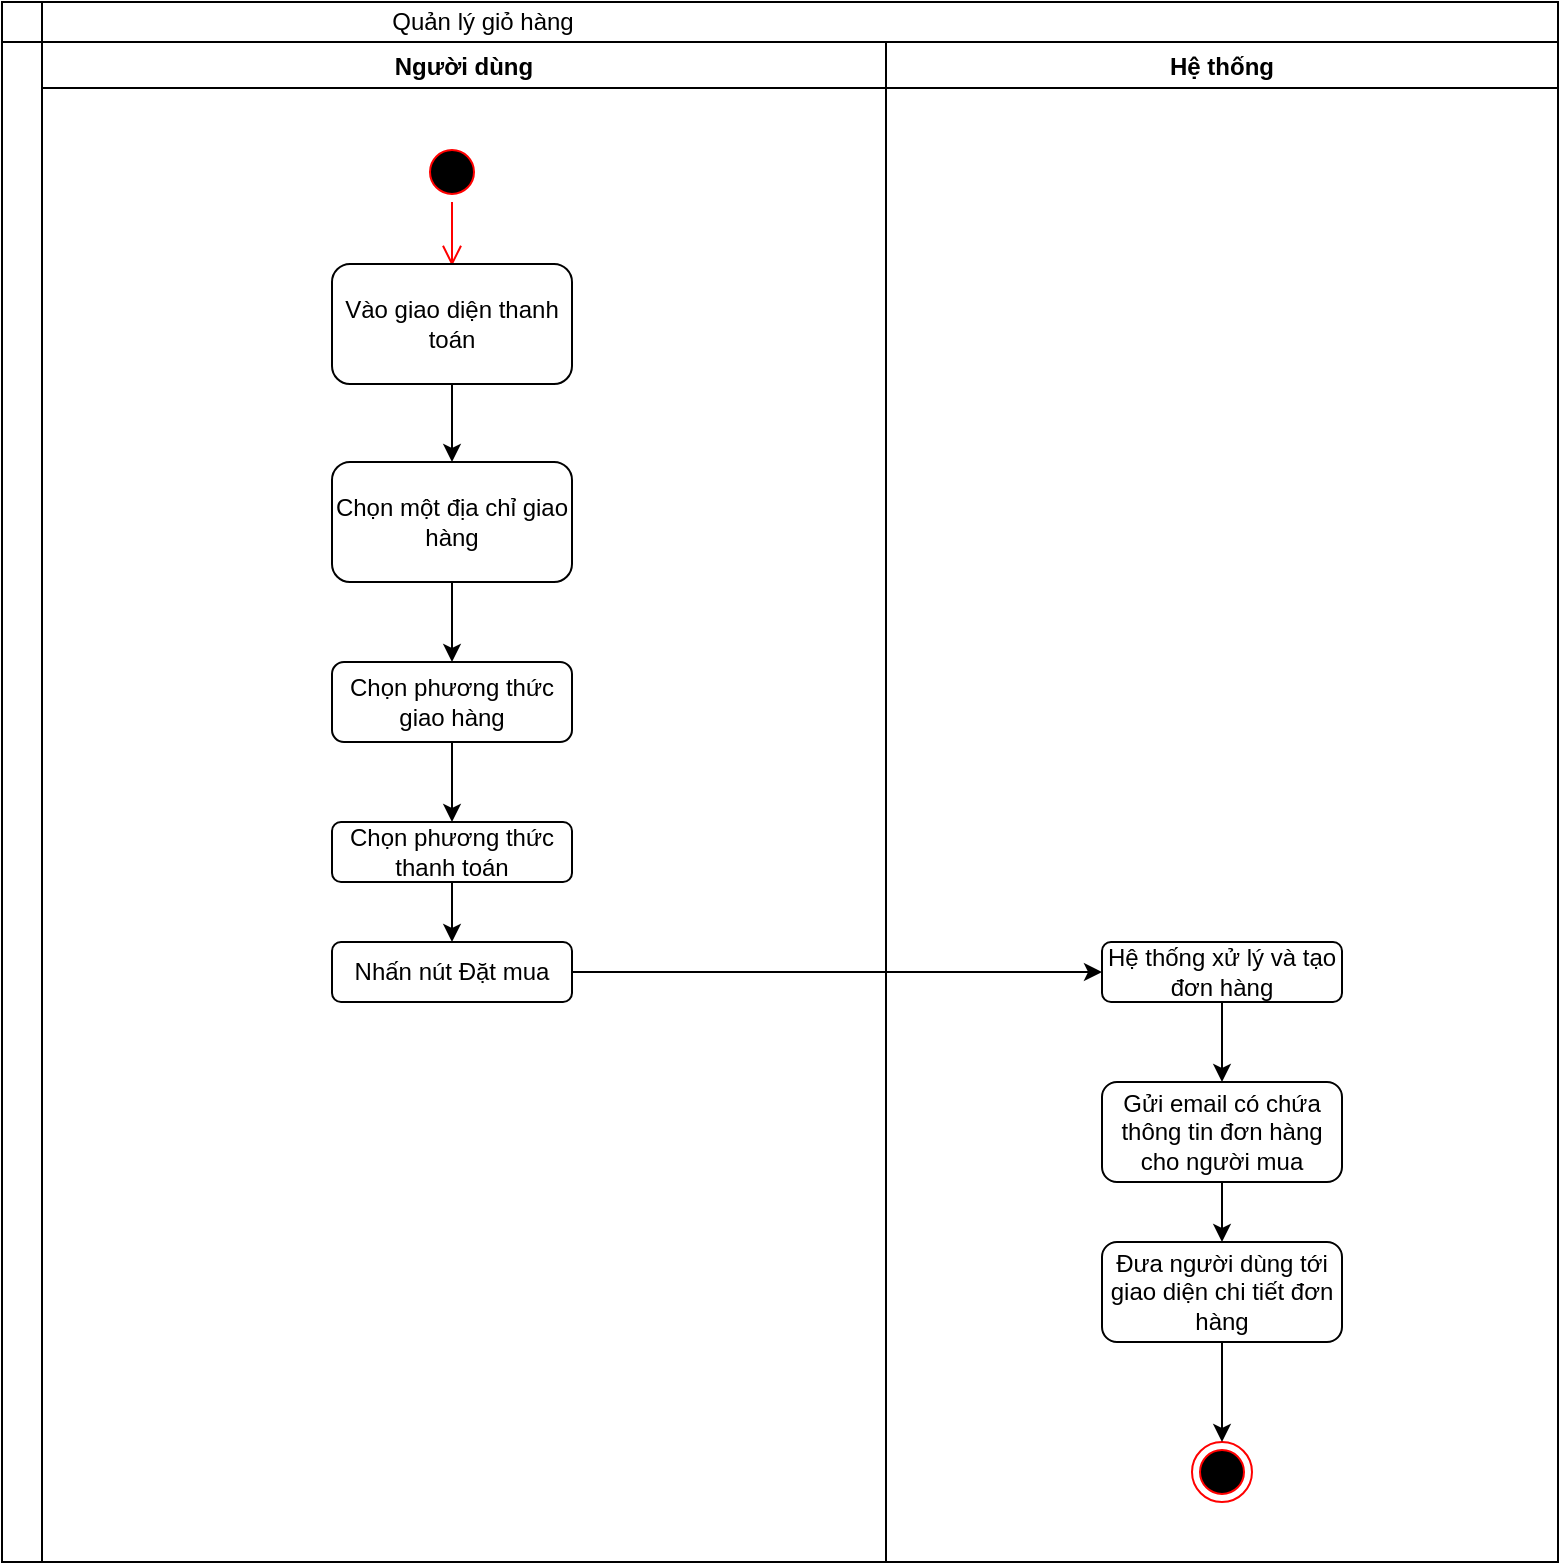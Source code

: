 <mxfile version="11.1.4" type="device"><diagram id="ovGarzPuHmDP5qDRmZV1" name="Page-1"><mxGraphModel dx="1278" dy="598" grid="0" gridSize="10" guides="1" tooltips="1" connect="1" arrows="1" fold="1" page="0" pageScale="1" pageWidth="850" pageHeight="1100" math="0" shadow="0"><root><mxCell id="0"/><mxCell id="1" parent="0"/><mxCell id="Nntfp1YMqMZqk9Mbg-JT-2" value="" style="shape=internalStorage;whiteSpace=wrap;html=1;backgroundOutline=1;" vertex="1" parent="1"><mxGeometry x="52" y="440" width="778" height="780" as="geometry"/></mxCell><mxCell id="Nntfp1YMqMZqk9Mbg-JT-3" value="Người dùng" style="swimlane;" vertex="1" parent="1"><mxGeometry x="72" y="460" width="422" height="760" as="geometry"/></mxCell><mxCell id="Nntfp1YMqMZqk9Mbg-JT-4" value="" style="ellipse;html=1;shape=startState;fillColor=#000000;strokeColor=#ff0000;" vertex="1" parent="Nntfp1YMqMZqk9Mbg-JT-3"><mxGeometry x="190" y="50" width="30" height="30" as="geometry"/></mxCell><mxCell id="Nntfp1YMqMZqk9Mbg-JT-5" value="" style="edgeStyle=orthogonalEdgeStyle;html=1;verticalAlign=bottom;endArrow=open;endSize=8;strokeColor=#ff0000;" edge="1" parent="Nntfp1YMqMZqk9Mbg-JT-3" source="Nntfp1YMqMZqk9Mbg-JT-4"><mxGeometry relative="1" as="geometry"><mxPoint x="205" y="112" as="targetPoint"/></mxGeometry></mxCell><mxCell id="Nntfp1YMqMZqk9Mbg-JT-6" value="Vào giao diện thanh toán" style="rounded=1;whiteSpace=wrap;html=1;" vertex="1" parent="Nntfp1YMqMZqk9Mbg-JT-3"><mxGeometry x="145" y="111" width="120" height="60" as="geometry"/></mxCell><mxCell id="Nntfp1YMqMZqk9Mbg-JT-26" value="Chọn một địa chỉ giao hàng" style="rounded=1;whiteSpace=wrap;html=1;" vertex="1" parent="Nntfp1YMqMZqk9Mbg-JT-3"><mxGeometry x="145" y="210" width="120" height="60" as="geometry"/></mxCell><mxCell id="Nntfp1YMqMZqk9Mbg-JT-18" value="" style="endArrow=classic;html=1;exitX=0.5;exitY=1;exitDx=0;exitDy=0;entryX=0.5;entryY=0;entryDx=0;entryDy=0;" edge="1" parent="Nntfp1YMqMZqk9Mbg-JT-3" source="Nntfp1YMqMZqk9Mbg-JT-6" target="Nntfp1YMqMZqk9Mbg-JT-26"><mxGeometry width="50" height="50" relative="1" as="geometry"><mxPoint x="235" y="370" as="sourcePoint"/><mxPoint x="205" y="197" as="targetPoint"/></mxGeometry></mxCell><mxCell id="Nntfp1YMqMZqk9Mbg-JT-27" value="Chọn phương thức giao hàng" style="rounded=1;whiteSpace=wrap;html=1;" vertex="1" parent="Nntfp1YMqMZqk9Mbg-JT-3"><mxGeometry x="145" y="310" width="120" height="40" as="geometry"/></mxCell><mxCell id="Nntfp1YMqMZqk9Mbg-JT-28" value="" style="endArrow=classic;html=1;exitX=0.5;exitY=1;exitDx=0;exitDy=0;entryX=0.5;entryY=0;entryDx=0;entryDy=0;" edge="1" parent="Nntfp1YMqMZqk9Mbg-JT-3" source="Nntfp1YMqMZqk9Mbg-JT-26" target="Nntfp1YMqMZqk9Mbg-JT-27"><mxGeometry width="50" height="50" relative="1" as="geometry"><mxPoint x="48" y="310" as="sourcePoint"/><mxPoint x="98" y="260" as="targetPoint"/></mxGeometry></mxCell><mxCell id="Nntfp1YMqMZqk9Mbg-JT-30" value="Chọn phương thức thanh toán" style="rounded=1;whiteSpace=wrap;html=1;" vertex="1" parent="Nntfp1YMqMZqk9Mbg-JT-3"><mxGeometry x="145" y="390" width="120" height="30" as="geometry"/></mxCell><mxCell id="Nntfp1YMqMZqk9Mbg-JT-31" value="Nhấn nút Đặt mua" style="rounded=1;whiteSpace=wrap;html=1;" vertex="1" parent="Nntfp1YMqMZqk9Mbg-JT-3"><mxGeometry x="145" y="450" width="120" height="30" as="geometry"/></mxCell><mxCell id="Nntfp1YMqMZqk9Mbg-JT-40" value="" style="endArrow=classic;html=1;exitX=0.5;exitY=1;exitDx=0;exitDy=0;entryX=0.5;entryY=0;entryDx=0;entryDy=0;" edge="1" parent="Nntfp1YMqMZqk9Mbg-JT-3" source="Nntfp1YMqMZqk9Mbg-JT-30" target="Nntfp1YMqMZqk9Mbg-JT-31"><mxGeometry width="50" height="50" relative="1" as="geometry"><mxPoint x="238" y="600" as="sourcePoint"/><mxPoint x="288" y="550" as="targetPoint"/></mxGeometry></mxCell><mxCell id="Nntfp1YMqMZqk9Mbg-JT-41" value="" style="endArrow=classic;html=1;exitX=0.5;exitY=1;exitDx=0;exitDy=0;entryX=0.5;entryY=0;entryDx=0;entryDy=0;" edge="1" parent="Nntfp1YMqMZqk9Mbg-JT-3" source="Nntfp1YMqMZqk9Mbg-JT-27" target="Nntfp1YMqMZqk9Mbg-JT-30"><mxGeometry width="50" height="50" relative="1" as="geometry"><mxPoint x="348" y="400" as="sourcePoint"/><mxPoint x="398" y="350" as="targetPoint"/></mxGeometry></mxCell><mxCell id="Nntfp1YMqMZqk9Mbg-JT-16" value="Quản lý giỏ hàng" style="text;html=1;strokeColor=none;fillColor=none;align=center;verticalAlign=middle;whiteSpace=wrap;rounded=0;" vertex="1" parent="1"><mxGeometry x="197.5" y="440" width="189" height="20" as="geometry"/></mxCell><mxCell id="Nntfp1YMqMZqk9Mbg-JT-29" value="Hệ thống" style="swimlane;" vertex="1" parent="1"><mxGeometry x="494" y="460" width="336" height="760" as="geometry"/></mxCell><mxCell id="Nntfp1YMqMZqk9Mbg-JT-32" value="Hệ thống xử lý và tạo đơn hàng" style="rounded=1;whiteSpace=wrap;html=1;" vertex="1" parent="Nntfp1YMqMZqk9Mbg-JT-29"><mxGeometry x="108" y="450" width="120" height="30" as="geometry"/></mxCell><mxCell id="Nntfp1YMqMZqk9Mbg-JT-33" value="" style="endArrow=classic;html=1;exitX=0.5;exitY=1;exitDx=0;exitDy=0;entryX=0.5;entryY=0;entryDx=0;entryDy=0;" edge="1" parent="Nntfp1YMqMZqk9Mbg-JT-29" source="Nntfp1YMqMZqk9Mbg-JT-32" target="Nntfp1YMqMZqk9Mbg-JT-34"><mxGeometry width="50" height="50" relative="1" as="geometry"><mxPoint x="146" y="540" as="sourcePoint"/><mxPoint x="196" y="490" as="targetPoint"/></mxGeometry></mxCell><mxCell id="Nntfp1YMqMZqk9Mbg-JT-34" value="Gửi email có chứa thông tin đơn hàng cho người mua" style="rounded=1;whiteSpace=wrap;html=1;" vertex="1" parent="Nntfp1YMqMZqk9Mbg-JT-29"><mxGeometry x="108" y="520" width="120" height="50" as="geometry"/></mxCell><mxCell id="Nntfp1YMqMZqk9Mbg-JT-35" value="Đưa người dùng tới giao diện chi tiết đơn hàng" style="rounded=1;whiteSpace=wrap;html=1;" vertex="1" parent="Nntfp1YMqMZqk9Mbg-JT-29"><mxGeometry x="108" y="600" width="120" height="50" as="geometry"/></mxCell><mxCell id="Nntfp1YMqMZqk9Mbg-JT-36" value="" style="endArrow=classic;html=1;exitX=0.5;exitY=1;exitDx=0;exitDy=0;entryX=0.5;entryY=0;entryDx=0;entryDy=0;" edge="1" parent="Nntfp1YMqMZqk9Mbg-JT-29" source="Nntfp1YMqMZqk9Mbg-JT-34" target="Nntfp1YMqMZqk9Mbg-JT-35"><mxGeometry width="50" height="50" relative="1" as="geometry"><mxPoint x="36" y="680" as="sourcePoint"/><mxPoint x="86" y="630" as="targetPoint"/></mxGeometry></mxCell><mxCell id="Nntfp1YMqMZqk9Mbg-JT-37" value="" style="ellipse;html=1;shape=endState;fillColor=#000000;strokeColor=#ff0000;" vertex="1" parent="Nntfp1YMqMZqk9Mbg-JT-29"><mxGeometry x="153" y="700" width="30" height="30" as="geometry"/></mxCell><mxCell id="Nntfp1YMqMZqk9Mbg-JT-38" value="" style="endArrow=classic;html=1;exitX=0.5;exitY=1;exitDx=0;exitDy=0;entryX=0.5;entryY=0;entryDx=0;entryDy=0;" edge="1" parent="Nntfp1YMqMZqk9Mbg-JT-29" source="Nntfp1YMqMZqk9Mbg-JT-35" target="Nntfp1YMqMZqk9Mbg-JT-37"><mxGeometry width="50" height="50" relative="1" as="geometry"><mxPoint x="86" y="720" as="sourcePoint"/><mxPoint x="136" y="670" as="targetPoint"/></mxGeometry></mxCell><mxCell id="Nntfp1YMqMZqk9Mbg-JT-39" value="" style="endArrow=classic;html=1;exitX=1;exitY=0.5;exitDx=0;exitDy=0;entryX=0;entryY=0.5;entryDx=0;entryDy=0;" edge="1" parent="1" source="Nntfp1YMqMZqk9Mbg-JT-31" target="Nntfp1YMqMZqk9Mbg-JT-32"><mxGeometry width="50" height="50" relative="1" as="geometry"><mxPoint x="370" y="960" as="sourcePoint"/><mxPoint x="420" y="910" as="targetPoint"/></mxGeometry></mxCell></root></mxGraphModel></diagram></mxfile>